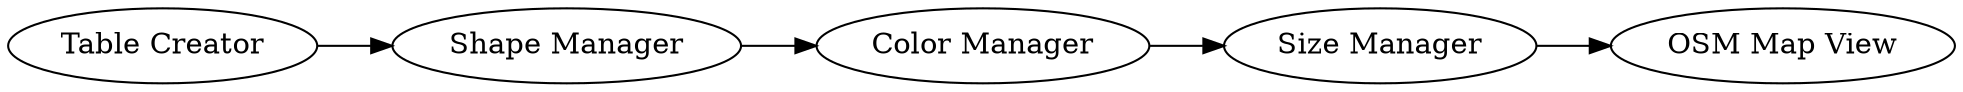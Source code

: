 digraph {
	16 -> 17
	15 -> 16
	14 -> 15
	17 -> 18
	16 [label="Color Manager"]
	18 [label="OSM Map View"]
	15 [label="Shape Manager"]
	14 [label="Table Creator"]
	17 [label="Size Manager"]
	rankdir=LR
}
